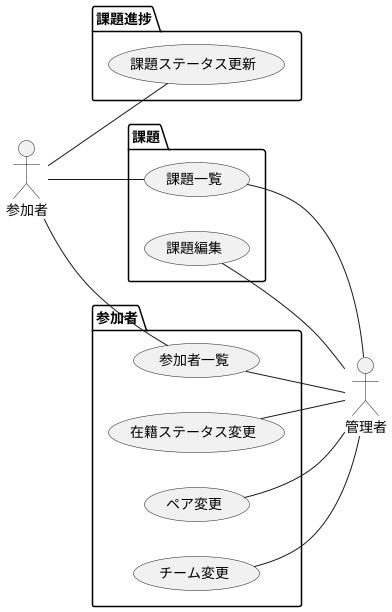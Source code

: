 @startuml usecase

' ------------------------------ 設定
left to right direction
skinparam monochrome true
skinparam shadowing false

' ------------------------------ アクター
:参加者: as user
:管理者: as admin

' ------------------------------ ユースケース
package 課題進捗 {
  (課題ステータス更新)
}

package 課題 {
  (課題一覧)
  (課題編集)
}

package 参加者 {
  (参加者一覧)
  (在籍ステータス変更)
  (ペア変更)
  (チーム変更)
}

' relationship -------------------------
user -- 課題一覧
user -- 課題ステータス更新
user -- 参加者一覧

課題一覧 -- admin
課題編集 -- admin
参加者一覧 -- admin
在籍ステータス変更 -- admin
ペア変更 -- admin
チーム変更 -- admin

@enduml